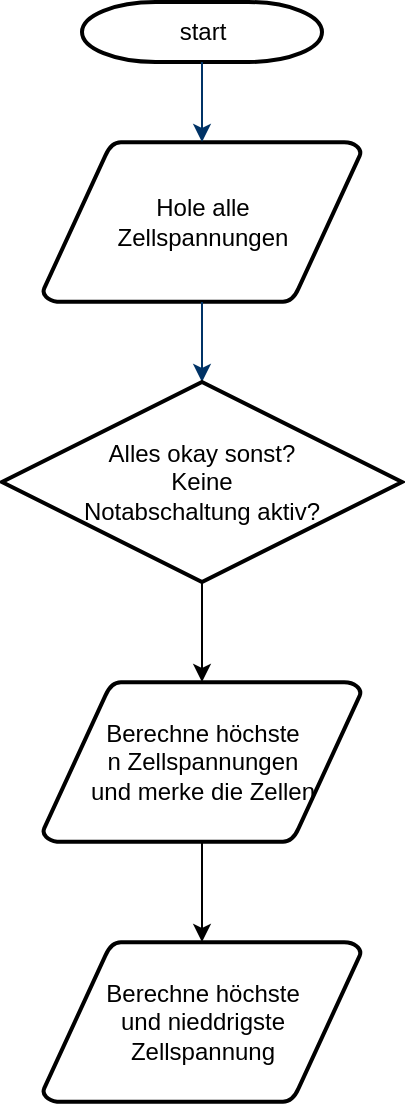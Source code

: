 <mxfile version="15.2.5" type="github">
  <diagram id="6a731a19-8d31-9384-78a2-239565b7b9f0" name="Page-1">
    <mxGraphModel dx="981" dy="519" grid="1" gridSize="10" guides="1" tooltips="1" connect="1" arrows="1" fold="1" page="1" pageScale="1" pageWidth="1169" pageHeight="827" background="none" math="0" shadow="0">
      <root>
        <mxCell id="0" />
        <mxCell id="1" parent="0" />
        <mxCell id="2" value="start" style="shape=mxgraph.flowchart.terminator;strokeWidth=2;gradientColor=none;gradientDirection=north;fontStyle=0;html=1;" parent="1" vertex="1">
          <mxGeometry x="260" y="60" width="120" height="30" as="geometry" />
        </mxCell>
        <mxCell id="3" value="&lt;div&gt;Hole alle &lt;br&gt;&lt;/div&gt;&lt;div&gt;Zellspannungen&lt;/div&gt;" style="shape=mxgraph.flowchart.data;strokeWidth=2;gradientColor=none;gradientDirection=north;fontStyle=0;html=1;" parent="1" vertex="1">
          <mxGeometry x="240.5" y="130" width="159" height="80" as="geometry" />
        </mxCell>
        <mxCell id="7" style="fontStyle=1;strokeColor=#003366;strokeWidth=1;html=1;" parent="1" source="2" target="3" edge="1">
          <mxGeometry relative="1" as="geometry" />
        </mxCell>
        <mxCell id="8" style="fontStyle=1;strokeColor=#003366;strokeWidth=1;html=1;" parent="1" source="3" edge="1">
          <mxGeometry relative="1" as="geometry">
            <mxPoint x="320" y="250" as="targetPoint" />
          </mxGeometry>
        </mxCell>
        <mxCell id="As8NUsJZpkAplVv55lTX-58" value="" style="edgeStyle=orthogonalEdgeStyle;rounded=0;orthogonalLoop=1;jettySize=auto;html=1;" edge="1" parent="1" source="As8NUsJZpkAplVv55lTX-55" target="As8NUsJZpkAplVv55lTX-57">
          <mxGeometry relative="1" as="geometry" />
        </mxCell>
        <mxCell id="As8NUsJZpkAplVv55lTX-55" value="Alles okay sonst?&lt;br&gt;&lt;div&gt;Keine &lt;br&gt;&lt;/div&gt;&lt;div&gt;Notabschaltung aktiv?&lt;/div&gt;" style="strokeWidth=2;html=1;shape=mxgraph.flowchart.decision;whiteSpace=wrap;" vertex="1" parent="1">
          <mxGeometry x="220" y="250" width="200" height="100" as="geometry" />
        </mxCell>
        <mxCell id="As8NUsJZpkAplVv55lTX-60" value="" style="edgeStyle=orthogonalEdgeStyle;rounded=0;orthogonalLoop=1;jettySize=auto;html=1;" edge="1" parent="1" source="As8NUsJZpkAplVv55lTX-57" target="As8NUsJZpkAplVv55lTX-59">
          <mxGeometry relative="1" as="geometry" />
        </mxCell>
        <mxCell id="As8NUsJZpkAplVv55lTX-57" value="&lt;div&gt;Berechne höchste&lt;/div&gt;&lt;div&gt; n Zellspannungen&lt;/div&gt;&lt;div&gt;und merke die Zellen&lt;br&gt;&lt;/div&gt;" style="shape=mxgraph.flowchart.data;strokeWidth=2;gradientColor=none;gradientDirection=north;fontStyle=0;html=1;" vertex="1" parent="1">
          <mxGeometry x="240.5" y="400" width="159" height="80" as="geometry" />
        </mxCell>
        <mxCell id="As8NUsJZpkAplVv55lTX-59" value="&lt;div&gt;Berechne höchste&lt;/div&gt;&lt;div&gt;und nieddrigste&lt;/div&gt;&lt;div&gt; Zellspannung&lt;/div&gt;" style="shape=mxgraph.flowchart.data;strokeWidth=2;gradientColor=none;gradientDirection=north;fontStyle=0;html=1;" vertex="1" parent="1">
          <mxGeometry x="240.5" y="530" width="159" height="80" as="geometry" />
        </mxCell>
      </root>
    </mxGraphModel>
  </diagram>
</mxfile>
